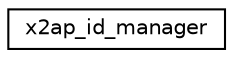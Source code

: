 digraph "Graphical Class Hierarchy"
{
 // LATEX_PDF_SIZE
  edge [fontname="Helvetica",fontsize="10",labelfontname="Helvetica",labelfontsize="10"];
  node [fontname="Helvetica",fontsize="10",shape=record];
  rankdir="LR";
  Node0 [label="x2ap_id_manager",height=0.2,width=0.4,color="black", fillcolor="white", style="filled",URL="$structx2ap__id__manager.html",tooltip=" "];
}
